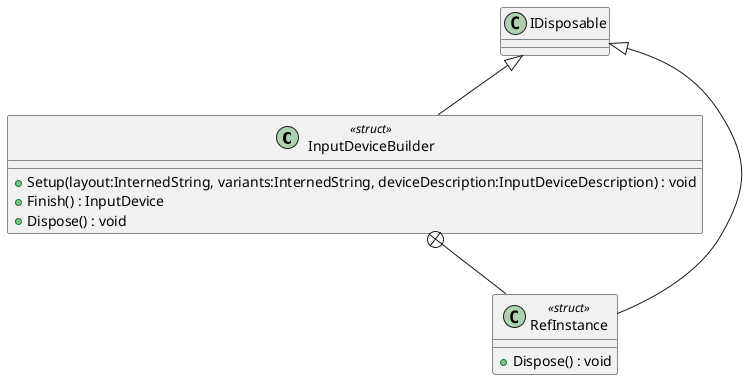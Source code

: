 @startuml
class InputDeviceBuilder <<struct>> {
    + Setup(layout:InternedString, variants:InternedString, deviceDescription:InputDeviceDescription) : void
    + Finish() : InputDevice
    + Dispose() : void
}
class RefInstance <<struct>> {
    + Dispose() : void
}
IDisposable <|-- InputDeviceBuilder
InputDeviceBuilder +-- RefInstance
IDisposable <|-- RefInstance
@enduml
